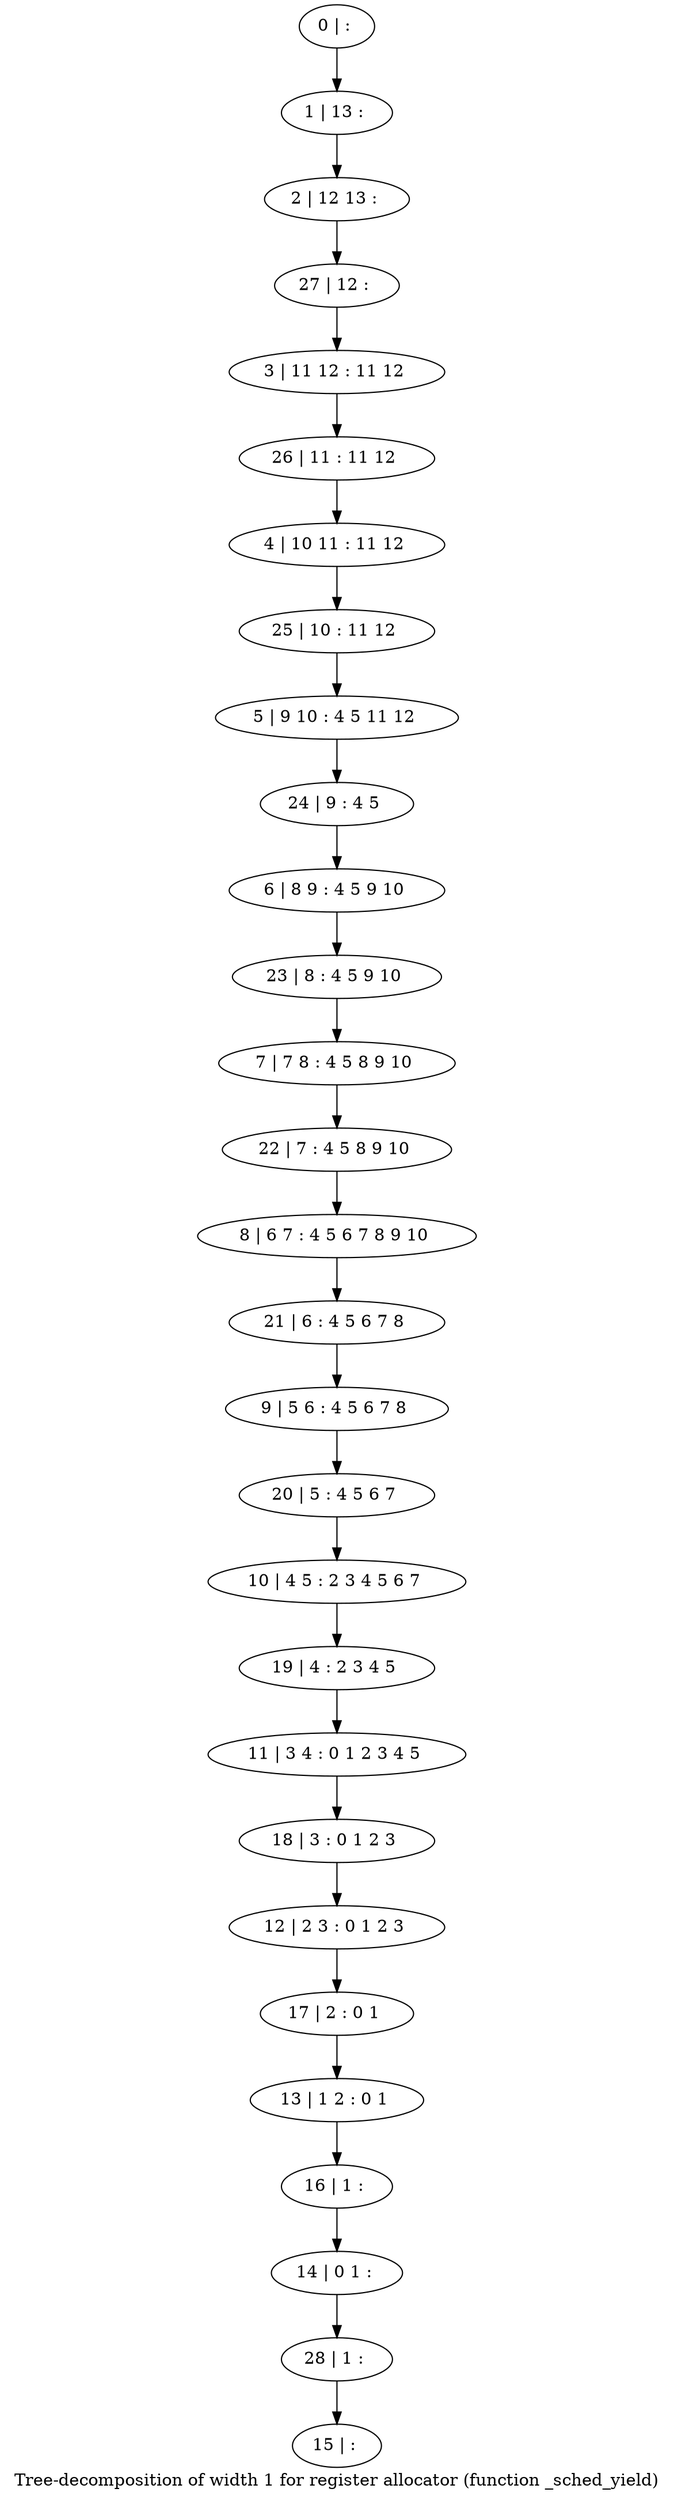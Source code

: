 digraph G {
graph [label="Tree-decomposition of width 1 for register allocator (function _sched_yield)"]
0[label="0 | : "];
1[label="1 | 13 : "];
2[label="2 | 12 13 : "];
3[label="3 | 11 12 : 11 12 "];
4[label="4 | 10 11 : 11 12 "];
5[label="5 | 9 10 : 4 5 11 12 "];
6[label="6 | 8 9 : 4 5 9 10 "];
7[label="7 | 7 8 : 4 5 8 9 10 "];
8[label="8 | 6 7 : 4 5 6 7 8 9 10 "];
9[label="9 | 5 6 : 4 5 6 7 8 "];
10[label="10 | 4 5 : 2 3 4 5 6 7 "];
11[label="11 | 3 4 : 0 1 2 3 4 5 "];
12[label="12 | 2 3 : 0 1 2 3 "];
13[label="13 | 1 2 : 0 1 "];
14[label="14 | 0 1 : "];
15[label="15 | : "];
16[label="16 | 1 : "];
17[label="17 | 2 : 0 1 "];
18[label="18 | 3 : 0 1 2 3 "];
19[label="19 | 4 : 2 3 4 5 "];
20[label="20 | 5 : 4 5 6 7 "];
21[label="21 | 6 : 4 5 6 7 8 "];
22[label="22 | 7 : 4 5 8 9 10 "];
23[label="23 | 8 : 4 5 9 10 "];
24[label="24 | 9 : 4 5 "];
25[label="25 | 10 : 11 12 "];
26[label="26 | 11 : 11 12 "];
27[label="27 | 12 : "];
28[label="28 | 1 : "];
0->1 ;
1->2 ;
16->14 ;
13->16 ;
17->13 ;
12->17 ;
18->12 ;
11->18 ;
19->11 ;
10->19 ;
20->10 ;
9->20 ;
21->9 ;
8->21 ;
22->8 ;
7->22 ;
23->7 ;
6->23 ;
24->6 ;
5->24 ;
25->5 ;
4->25 ;
26->4 ;
3->26 ;
27->3 ;
2->27 ;
28->15 ;
14->28 ;
}

